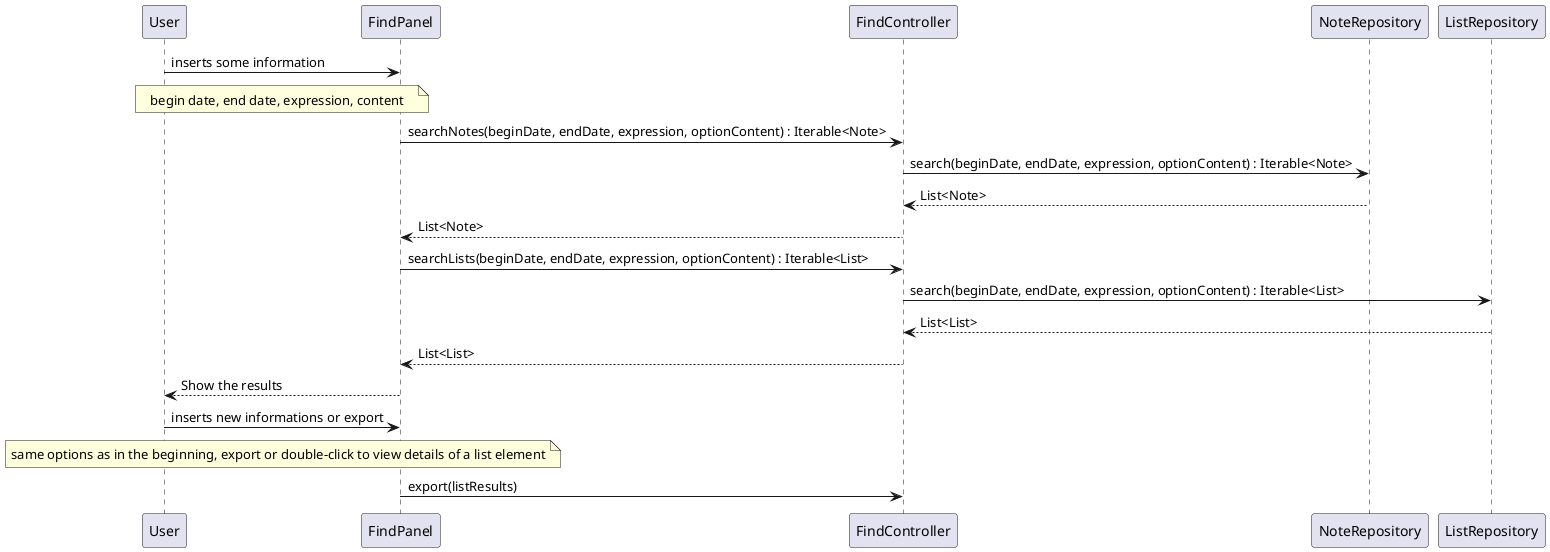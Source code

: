 @startuml doc-files/crm04_3_design.png
User->FindPanel : inserts some information
note over User, FindPanel: begin date, end date, expression, content
FindPanel->FindController : searchNotes(beginDate, endDate, expression, optionContent) : Iterable<Note>
FindController->NoteRepository : search(beginDate, endDate, expression, optionContent) : Iterable<Note>
NoteRepository-->FindController : List<Note>
FindController-->FindPanel : List<Note>
FindPanel->FindController : searchLists(beginDate, endDate, expression, optionContent) : Iterable<List>
FindController->ListRepository : search(beginDate, endDate, expression, optionContent) : Iterable<List>
ListRepository-->FindController : List<List>
FindController-->FindPanel : List<List>
FindPanel-->User : Show the results
User->FindPanel : inserts new informations or export
note over User, FindPanel: same options as in the beginning, export or double-click to view details of a list element
FindPanel->FindController : export(listResults)
@enduml